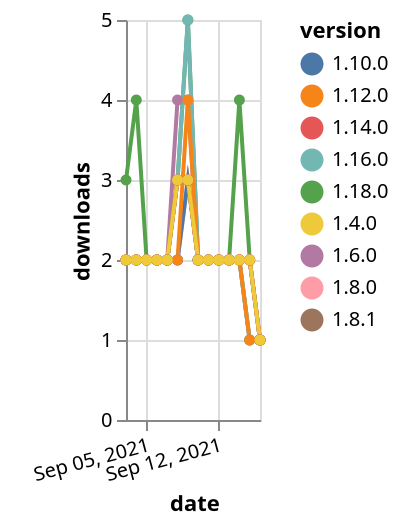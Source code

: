 {"$schema": "https://vega.github.io/schema/vega-lite/v5.json", "description": "A simple bar chart with embedded data.", "data": {"values": [{"date": "2021-09-03", "total": 2541, "delta": 2, "version": "1.6.0"}, {"date": "2021-09-04", "total": 2543, "delta": 2, "version": "1.6.0"}, {"date": "2021-09-05", "total": 2545, "delta": 2, "version": "1.6.0"}, {"date": "2021-09-06", "total": 2547, "delta": 2, "version": "1.6.0"}, {"date": "2021-09-07", "total": 2549, "delta": 2, "version": "1.6.0"}, {"date": "2021-09-08", "total": 2553, "delta": 4, "version": "1.6.0"}, {"date": "2021-09-09", "total": 2557, "delta": 4, "version": "1.6.0"}, {"date": "2021-09-10", "total": 2559, "delta": 2, "version": "1.6.0"}, {"date": "2021-09-11", "total": 2561, "delta": 2, "version": "1.6.0"}, {"date": "2021-09-12", "total": 2563, "delta": 2, "version": "1.6.0"}, {"date": "2021-09-13", "total": 2565, "delta": 2, "version": "1.6.0"}, {"date": "2021-09-14", "total": 2567, "delta": 2, "version": "1.6.0"}, {"date": "2021-09-15", "total": 2569, "delta": 2, "version": "1.6.0"}, {"date": "2021-09-16", "total": 2570, "delta": 1, "version": "1.6.0"}, {"date": "2021-09-03", "total": 251, "delta": 3, "version": "1.18.0"}, {"date": "2021-09-04", "total": 255, "delta": 4, "version": "1.18.0"}, {"date": "2021-09-05", "total": 257, "delta": 2, "version": "1.18.0"}, {"date": "2021-09-06", "total": 259, "delta": 2, "version": "1.18.0"}, {"date": "2021-09-07", "total": 261, "delta": 2, "version": "1.18.0"}, {"date": "2021-09-08", "total": 264, "delta": 3, "version": "1.18.0"}, {"date": "2021-09-09", "total": 269, "delta": 5, "version": "1.18.0"}, {"date": "2021-09-10", "total": 271, "delta": 2, "version": "1.18.0"}, {"date": "2021-09-11", "total": 273, "delta": 2, "version": "1.18.0"}, {"date": "2021-09-12", "total": 275, "delta": 2, "version": "1.18.0"}, {"date": "2021-09-13", "total": 277, "delta": 2, "version": "1.18.0"}, {"date": "2021-09-14", "total": 281, "delta": 4, "version": "1.18.0"}, {"date": "2021-09-15", "total": 283, "delta": 2, "version": "1.18.0"}, {"date": "2021-09-16", "total": 284, "delta": 1, "version": "1.18.0"}, {"date": "2021-09-03", "total": 1922, "delta": 2, "version": "1.8.0"}, {"date": "2021-09-04", "total": 1924, "delta": 2, "version": "1.8.0"}, {"date": "2021-09-05", "total": 1926, "delta": 2, "version": "1.8.0"}, {"date": "2021-09-06", "total": 1928, "delta": 2, "version": "1.8.0"}, {"date": "2021-09-07", "total": 1930, "delta": 2, "version": "1.8.0"}, {"date": "2021-09-08", "total": 1932, "delta": 2, "version": "1.8.0"}, {"date": "2021-09-09", "total": 1935, "delta": 3, "version": "1.8.0"}, {"date": "2021-09-10", "total": 1937, "delta": 2, "version": "1.8.0"}, {"date": "2021-09-11", "total": 1939, "delta": 2, "version": "1.8.0"}, {"date": "2021-09-12", "total": 1941, "delta": 2, "version": "1.8.0"}, {"date": "2021-09-13", "total": 1943, "delta": 2, "version": "1.8.0"}, {"date": "2021-09-14", "total": 1945, "delta": 2, "version": "1.8.0"}, {"date": "2021-09-15", "total": 1947, "delta": 2, "version": "1.8.0"}, {"date": "2021-09-16", "total": 1948, "delta": 1, "version": "1.8.0"}, {"date": "2021-09-03", "total": 1669, "delta": 2, "version": "1.10.0"}, {"date": "2021-09-04", "total": 1671, "delta": 2, "version": "1.10.0"}, {"date": "2021-09-05", "total": 1673, "delta": 2, "version": "1.10.0"}, {"date": "2021-09-06", "total": 1675, "delta": 2, "version": "1.10.0"}, {"date": "2021-09-07", "total": 1677, "delta": 2, "version": "1.10.0"}, {"date": "2021-09-08", "total": 1679, "delta": 2, "version": "1.10.0"}, {"date": "2021-09-09", "total": 1682, "delta": 3, "version": "1.10.0"}, {"date": "2021-09-10", "total": 1684, "delta": 2, "version": "1.10.0"}, {"date": "2021-09-11", "total": 1686, "delta": 2, "version": "1.10.0"}, {"date": "2021-09-12", "total": 1688, "delta": 2, "version": "1.10.0"}, {"date": "2021-09-13", "total": 1690, "delta": 2, "version": "1.10.0"}, {"date": "2021-09-14", "total": 1692, "delta": 2, "version": "1.10.0"}, {"date": "2021-09-15", "total": 1693, "delta": 1, "version": "1.10.0"}, {"date": "2021-09-16", "total": 1694, "delta": 1, "version": "1.10.0"}, {"date": "2021-09-03", "total": 753, "delta": 2, "version": "1.16.0"}, {"date": "2021-09-04", "total": 755, "delta": 2, "version": "1.16.0"}, {"date": "2021-09-05", "total": 757, "delta": 2, "version": "1.16.0"}, {"date": "2021-09-06", "total": 759, "delta": 2, "version": "1.16.0"}, {"date": "2021-09-07", "total": 761, "delta": 2, "version": "1.16.0"}, {"date": "2021-09-08", "total": 764, "delta": 3, "version": "1.16.0"}, {"date": "2021-09-09", "total": 769, "delta": 5, "version": "1.16.0"}, {"date": "2021-09-10", "total": 771, "delta": 2, "version": "1.16.0"}, {"date": "2021-09-11", "total": 773, "delta": 2, "version": "1.16.0"}, {"date": "2021-09-12", "total": 775, "delta": 2, "version": "1.16.0"}, {"date": "2021-09-13", "total": 777, "delta": 2, "version": "1.16.0"}, {"date": "2021-09-14", "total": 779, "delta": 2, "version": "1.16.0"}, {"date": "2021-09-15", "total": 780, "delta": 1, "version": "1.16.0"}, {"date": "2021-09-16", "total": 781, "delta": 1, "version": "1.16.0"}, {"date": "2021-09-03", "total": 2092, "delta": 2, "version": "1.8.1"}, {"date": "2021-09-04", "total": 2094, "delta": 2, "version": "1.8.1"}, {"date": "2021-09-05", "total": 2096, "delta": 2, "version": "1.8.1"}, {"date": "2021-09-06", "total": 2098, "delta": 2, "version": "1.8.1"}, {"date": "2021-09-07", "total": 2100, "delta": 2, "version": "1.8.1"}, {"date": "2021-09-08", "total": 2103, "delta": 3, "version": "1.8.1"}, {"date": "2021-09-09", "total": 2106, "delta": 3, "version": "1.8.1"}, {"date": "2021-09-10", "total": 2108, "delta": 2, "version": "1.8.1"}, {"date": "2021-09-11", "total": 2110, "delta": 2, "version": "1.8.1"}, {"date": "2021-09-12", "total": 2112, "delta": 2, "version": "1.8.1"}, {"date": "2021-09-13", "total": 2114, "delta": 2, "version": "1.8.1"}, {"date": "2021-09-14", "total": 2116, "delta": 2, "version": "1.8.1"}, {"date": "2021-09-15", "total": 2118, "delta": 2, "version": "1.8.1"}, {"date": "2021-09-16", "total": 2119, "delta": 1, "version": "1.8.1"}, {"date": "2021-09-03", "total": 1026, "delta": 2, "version": "1.14.0"}, {"date": "2021-09-04", "total": 1028, "delta": 2, "version": "1.14.0"}, {"date": "2021-09-05", "total": 1030, "delta": 2, "version": "1.14.0"}, {"date": "2021-09-06", "total": 1032, "delta": 2, "version": "1.14.0"}, {"date": "2021-09-07", "total": 1034, "delta": 2, "version": "1.14.0"}, {"date": "2021-09-08", "total": 1037, "delta": 3, "version": "1.14.0"}, {"date": "2021-09-09", "total": 1040, "delta": 3, "version": "1.14.0"}, {"date": "2021-09-10", "total": 1042, "delta": 2, "version": "1.14.0"}, {"date": "2021-09-11", "total": 1044, "delta": 2, "version": "1.14.0"}, {"date": "2021-09-12", "total": 1046, "delta": 2, "version": "1.14.0"}, {"date": "2021-09-13", "total": 1048, "delta": 2, "version": "1.14.0"}, {"date": "2021-09-14", "total": 1050, "delta": 2, "version": "1.14.0"}, {"date": "2021-09-15", "total": 1052, "delta": 2, "version": "1.14.0"}, {"date": "2021-09-16", "total": 1053, "delta": 1, "version": "1.14.0"}, {"date": "2021-09-03", "total": 1500, "delta": 2, "version": "1.12.0"}, {"date": "2021-09-04", "total": 1502, "delta": 2, "version": "1.12.0"}, {"date": "2021-09-05", "total": 1504, "delta": 2, "version": "1.12.0"}, {"date": "2021-09-06", "total": 1506, "delta": 2, "version": "1.12.0"}, {"date": "2021-09-07", "total": 1508, "delta": 2, "version": "1.12.0"}, {"date": "2021-09-08", "total": 1510, "delta": 2, "version": "1.12.0"}, {"date": "2021-09-09", "total": 1514, "delta": 4, "version": "1.12.0"}, {"date": "2021-09-10", "total": 1516, "delta": 2, "version": "1.12.0"}, {"date": "2021-09-11", "total": 1518, "delta": 2, "version": "1.12.0"}, {"date": "2021-09-12", "total": 1520, "delta": 2, "version": "1.12.0"}, {"date": "2021-09-13", "total": 1522, "delta": 2, "version": "1.12.0"}, {"date": "2021-09-14", "total": 1524, "delta": 2, "version": "1.12.0"}, {"date": "2021-09-15", "total": 1525, "delta": 1, "version": "1.12.0"}, {"date": "2021-09-16", "total": 1526, "delta": 1, "version": "1.12.0"}, {"date": "2021-09-03", "total": 2403, "delta": 2, "version": "1.4.0"}, {"date": "2021-09-04", "total": 2405, "delta": 2, "version": "1.4.0"}, {"date": "2021-09-05", "total": 2407, "delta": 2, "version": "1.4.0"}, {"date": "2021-09-06", "total": 2409, "delta": 2, "version": "1.4.0"}, {"date": "2021-09-07", "total": 2411, "delta": 2, "version": "1.4.0"}, {"date": "2021-09-08", "total": 2414, "delta": 3, "version": "1.4.0"}, {"date": "2021-09-09", "total": 2417, "delta": 3, "version": "1.4.0"}, {"date": "2021-09-10", "total": 2419, "delta": 2, "version": "1.4.0"}, {"date": "2021-09-11", "total": 2421, "delta": 2, "version": "1.4.0"}, {"date": "2021-09-12", "total": 2423, "delta": 2, "version": "1.4.0"}, {"date": "2021-09-13", "total": 2425, "delta": 2, "version": "1.4.0"}, {"date": "2021-09-14", "total": 2427, "delta": 2, "version": "1.4.0"}, {"date": "2021-09-15", "total": 2429, "delta": 2, "version": "1.4.0"}, {"date": "2021-09-16", "total": 2430, "delta": 1, "version": "1.4.0"}]}, "width": "container", "mark": {"type": "line", "point": {"filled": true}}, "encoding": {"x": {"field": "date", "type": "temporal", "timeUnit": "yearmonthdate", "title": "date", "axis": {"labelAngle": -15}}, "y": {"field": "delta", "type": "quantitative", "title": "downloads"}, "color": {"field": "version", "type": "nominal"}, "tooltip": {"field": "delta"}}}